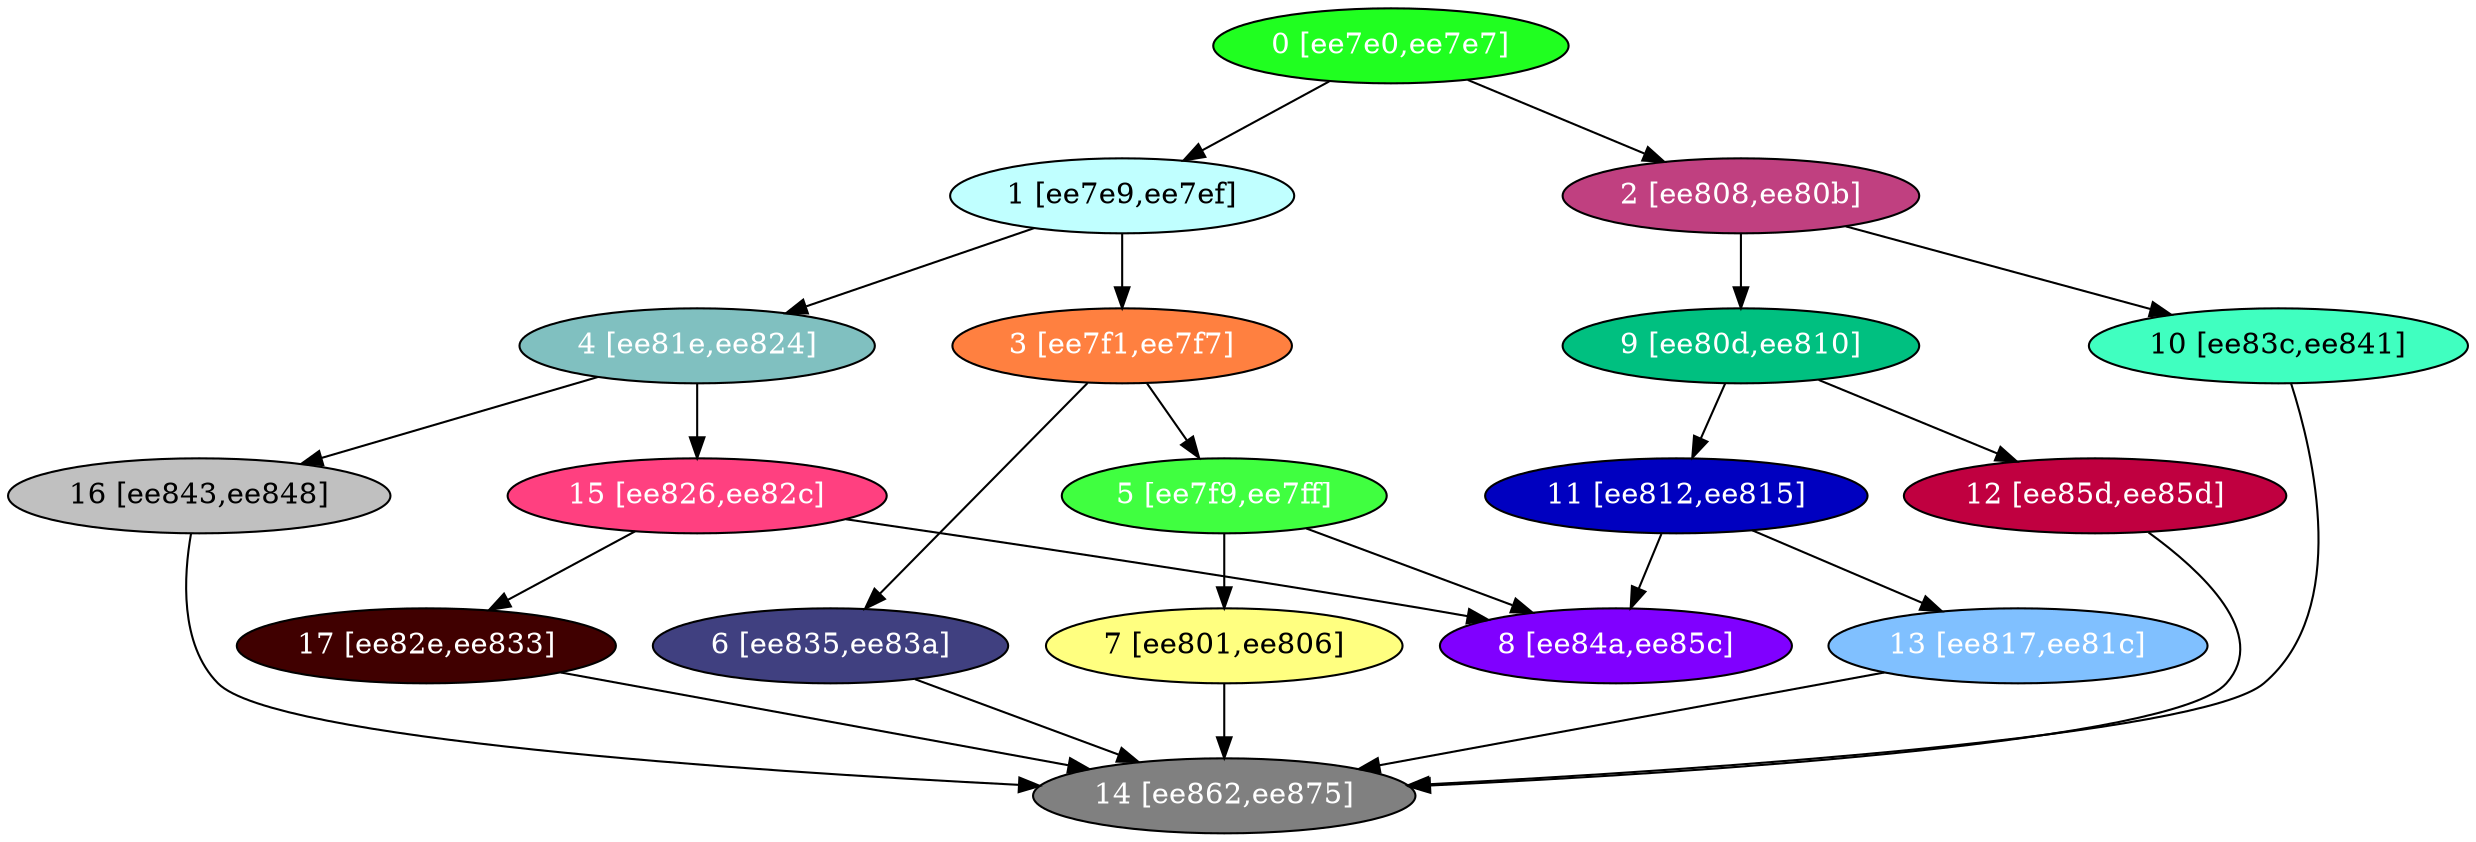 diGraph libnss3{
	libnss3_0  [style=filled fillcolor="#20FF20" fontcolor="#ffffff" shape=oval label="0 [ee7e0,ee7e7]"]
	libnss3_1  [style=filled fillcolor="#C0FFFF" fontcolor="#000000" shape=oval label="1 [ee7e9,ee7ef]"]
	libnss3_2  [style=filled fillcolor="#C04080" fontcolor="#ffffff" shape=oval label="2 [ee808,ee80b]"]
	libnss3_3  [style=filled fillcolor="#FF8040" fontcolor="#ffffff" shape=oval label="3 [ee7f1,ee7f7]"]
	libnss3_4  [style=filled fillcolor="#80C0C0" fontcolor="#ffffff" shape=oval label="4 [ee81e,ee824]"]
	libnss3_5  [style=filled fillcolor="#40FF40" fontcolor="#ffffff" shape=oval label="5 [ee7f9,ee7ff]"]
	libnss3_6  [style=filled fillcolor="#404080" fontcolor="#ffffff" shape=oval label="6 [ee835,ee83a]"]
	libnss3_7  [style=filled fillcolor="#FFFF80" fontcolor="#000000" shape=oval label="7 [ee801,ee806]"]
	libnss3_8  [style=filled fillcolor="#8000FF" fontcolor="#ffffff" shape=oval label="8 [ee84a,ee85c]"]
	libnss3_9  [style=filled fillcolor="#00C080" fontcolor="#ffffff" shape=oval label="9 [ee80d,ee810]"]
	libnss3_a  [style=filled fillcolor="#40FFC0" fontcolor="#000000" shape=oval label="10 [ee83c,ee841]"]
	libnss3_b  [style=filled fillcolor="#0000C0" fontcolor="#ffffff" shape=oval label="11 [ee812,ee815]"]
	libnss3_c  [style=filled fillcolor="#C00040" fontcolor="#ffffff" shape=oval label="12 [ee85d,ee85d]"]
	libnss3_d  [style=filled fillcolor="#80C0FF" fontcolor="#ffffff" shape=oval label="13 [ee817,ee81c]"]
	libnss3_e  [style=filled fillcolor="#808080" fontcolor="#ffffff" shape=oval label="14 [ee862,ee875]"]
	libnss3_f  [style=filled fillcolor="#FF4080" fontcolor="#ffffff" shape=oval label="15 [ee826,ee82c]"]
	libnss3_10  [style=filled fillcolor="#C0C0C0" fontcolor="#000000" shape=oval label="16 [ee843,ee848]"]
	libnss3_11  [style=filled fillcolor="#400000" fontcolor="#ffffff" shape=oval label="17 [ee82e,ee833]"]

	libnss3_0 -> libnss3_1
	libnss3_0 -> libnss3_2
	libnss3_1 -> libnss3_3
	libnss3_1 -> libnss3_4
	libnss3_2 -> libnss3_9
	libnss3_2 -> libnss3_a
	libnss3_3 -> libnss3_5
	libnss3_3 -> libnss3_6
	libnss3_4 -> libnss3_f
	libnss3_4 -> libnss3_10
	libnss3_5 -> libnss3_7
	libnss3_5 -> libnss3_8
	libnss3_6 -> libnss3_e
	libnss3_7 -> libnss3_e
	libnss3_9 -> libnss3_b
	libnss3_9 -> libnss3_c
	libnss3_a -> libnss3_e
	libnss3_b -> libnss3_8
	libnss3_b -> libnss3_d
	libnss3_c -> libnss3_e
	libnss3_d -> libnss3_e
	libnss3_f -> libnss3_8
	libnss3_f -> libnss3_11
	libnss3_10 -> libnss3_e
	libnss3_11 -> libnss3_e
}